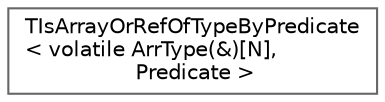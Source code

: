 digraph "Graphical Class Hierarchy"
{
 // INTERACTIVE_SVG=YES
 // LATEX_PDF_SIZE
  bgcolor="transparent";
  edge [fontname=Helvetica,fontsize=10,labelfontname=Helvetica,labelfontsize=10];
  node [fontname=Helvetica,fontsize=10,shape=box,height=0.2,width=0.4];
  rankdir="LR";
  Node0 [id="Node000000",label="TIsArrayOrRefOfTypeByPredicate\l\< volatile ArrType(&)[N],\l Predicate \>",height=0.2,width=0.4,color="grey40", fillcolor="white", style="filled",URL="$d3/d35/structTIsArrayOrRefOfTypeByPredicate_3_01volatile_01ArrType_07_6_08_0fN_0e_00_01Predicate_01_4.html",tooltip=" "];
}

